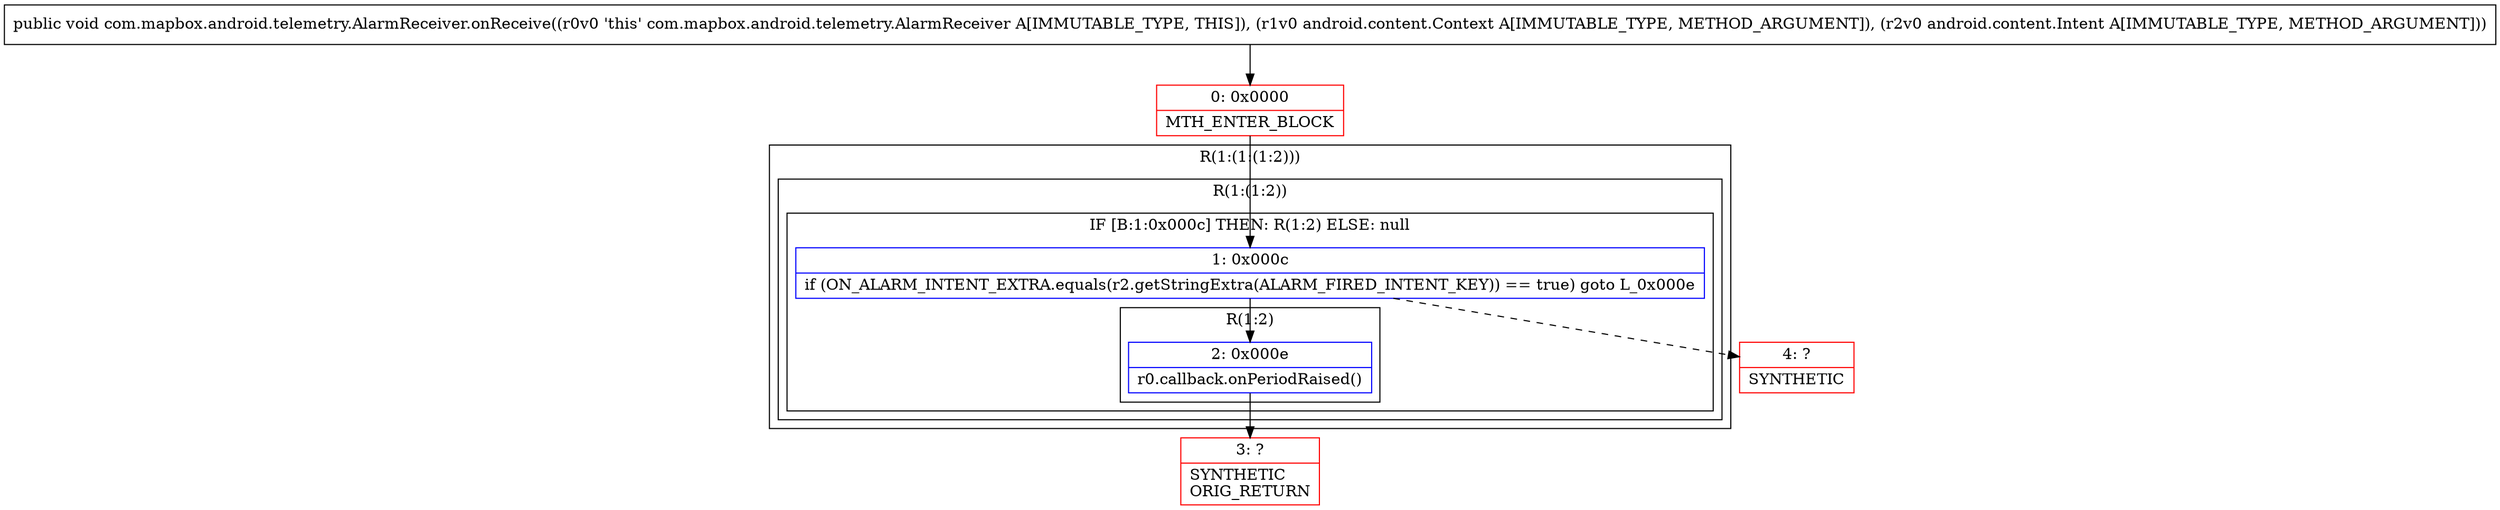 digraph "CFG forcom.mapbox.android.telemetry.AlarmReceiver.onReceive(Landroid\/content\/Context;Landroid\/content\/Intent;)V" {
subgraph cluster_Region_1402076661 {
label = "R(1:(1:(1:2)))";
node [shape=record,color=blue];
subgraph cluster_Region_2082936263 {
label = "R(1:(1:2))";
node [shape=record,color=blue];
subgraph cluster_IfRegion_251231243 {
label = "IF [B:1:0x000c] THEN: R(1:2) ELSE: null";
node [shape=record,color=blue];
Node_1 [shape=record,label="{1\:\ 0x000c|if (ON_ALARM_INTENT_EXTRA.equals(r2.getStringExtra(ALARM_FIRED_INTENT_KEY)) == true) goto L_0x000e\l}"];
subgraph cluster_Region_539991774 {
label = "R(1:2)";
node [shape=record,color=blue];
Node_2 [shape=record,label="{2\:\ 0x000e|r0.callback.onPeriodRaised()\l}"];
}
}
}
}
Node_0 [shape=record,color=red,label="{0\:\ 0x0000|MTH_ENTER_BLOCK\l}"];
Node_3 [shape=record,color=red,label="{3\:\ ?|SYNTHETIC\lORIG_RETURN\l}"];
Node_4 [shape=record,color=red,label="{4\:\ ?|SYNTHETIC\l}"];
MethodNode[shape=record,label="{public void com.mapbox.android.telemetry.AlarmReceiver.onReceive((r0v0 'this' com.mapbox.android.telemetry.AlarmReceiver A[IMMUTABLE_TYPE, THIS]), (r1v0 android.content.Context A[IMMUTABLE_TYPE, METHOD_ARGUMENT]), (r2v0 android.content.Intent A[IMMUTABLE_TYPE, METHOD_ARGUMENT])) }"];
MethodNode -> Node_0;
Node_1 -> Node_2;
Node_1 -> Node_4[style=dashed];
Node_2 -> Node_3;
Node_0 -> Node_1;
}

